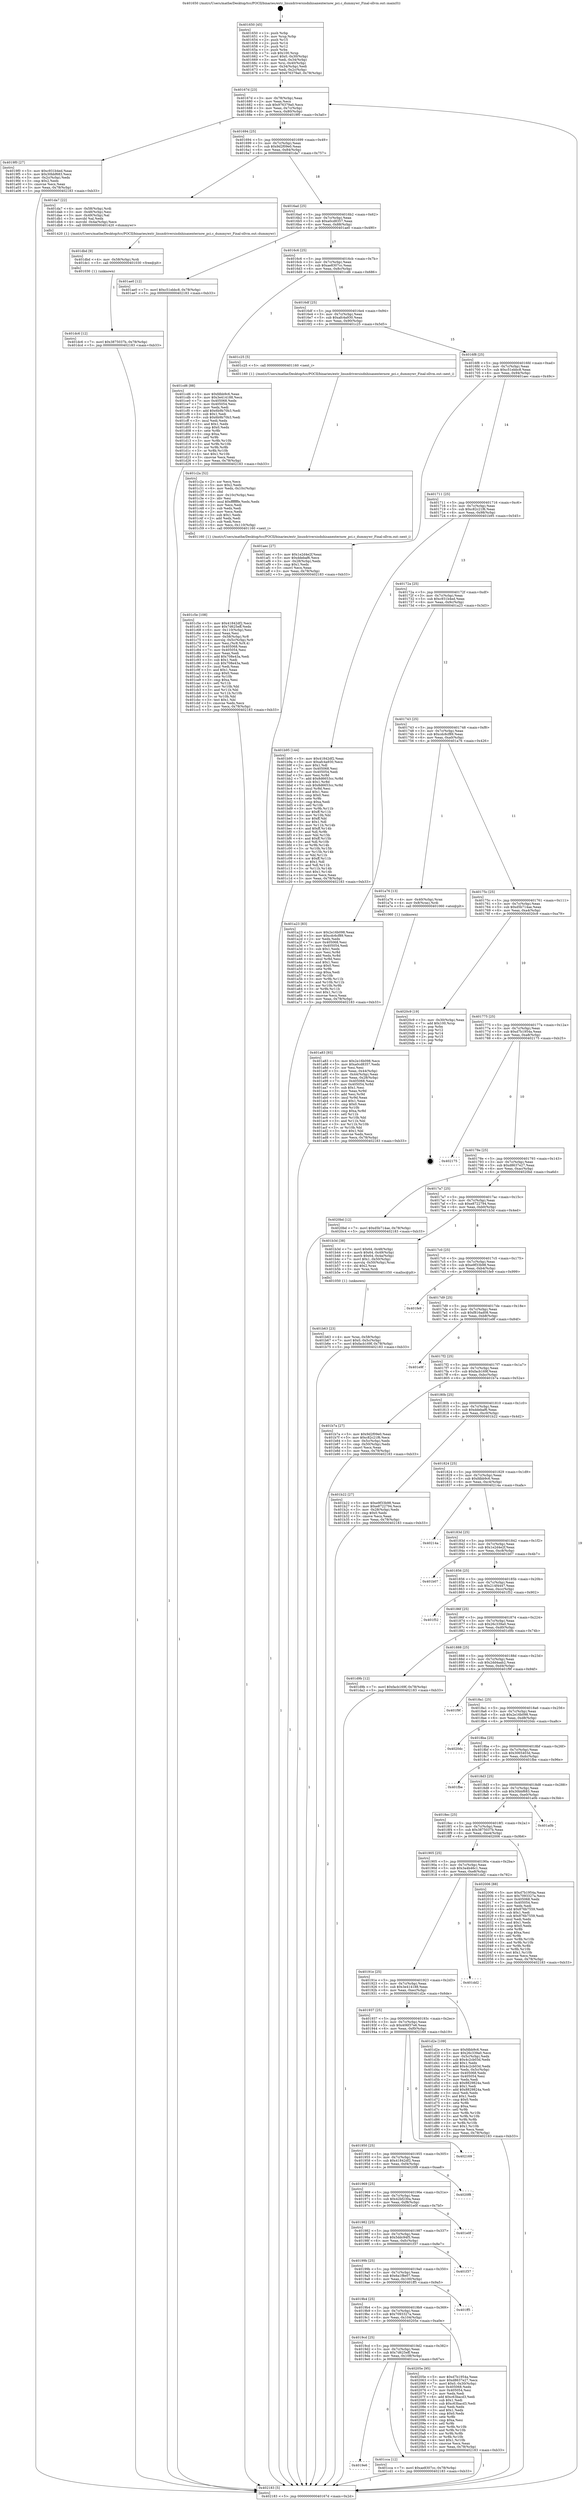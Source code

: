 digraph "0x401650" {
  label = "0x401650 (/mnt/c/Users/mathe/Desktop/tcc/POCII/binaries/extr_linuxdriversisdnhisaxenternow_pci.c_dummywr_Final-ollvm.out::main(0))"
  labelloc = "t"
  node[shape=record]

  Entry [label="",width=0.3,height=0.3,shape=circle,fillcolor=black,style=filled]
  "0x40167d" [label="{
     0x40167d [23]\l
     | [instrs]\l
     &nbsp;&nbsp;0x40167d \<+3\>: mov -0x78(%rbp),%eax\l
     &nbsp;&nbsp;0x401680 \<+2\>: mov %eax,%ecx\l
     &nbsp;&nbsp;0x401682 \<+6\>: sub $0x976379a0,%ecx\l
     &nbsp;&nbsp;0x401688 \<+3\>: mov %eax,-0x7c(%rbp)\l
     &nbsp;&nbsp;0x40168b \<+3\>: mov %ecx,-0x80(%rbp)\l
     &nbsp;&nbsp;0x40168e \<+6\>: je 00000000004019f0 \<main+0x3a0\>\l
  }"]
  "0x4019f0" [label="{
     0x4019f0 [27]\l
     | [instrs]\l
     &nbsp;&nbsp;0x4019f0 \<+5\>: mov $0xc931b4ed,%eax\l
     &nbsp;&nbsp;0x4019f5 \<+5\>: mov $0x30bbf683,%ecx\l
     &nbsp;&nbsp;0x4019fa \<+3\>: mov -0x2c(%rbp),%edx\l
     &nbsp;&nbsp;0x4019fd \<+3\>: cmp $0x2,%edx\l
     &nbsp;&nbsp;0x401a00 \<+3\>: cmovne %ecx,%eax\l
     &nbsp;&nbsp;0x401a03 \<+3\>: mov %eax,-0x78(%rbp)\l
     &nbsp;&nbsp;0x401a06 \<+5\>: jmp 0000000000402183 \<main+0xb33\>\l
  }"]
  "0x401694" [label="{
     0x401694 [25]\l
     | [instrs]\l
     &nbsp;&nbsp;0x401694 \<+5\>: jmp 0000000000401699 \<main+0x49\>\l
     &nbsp;&nbsp;0x401699 \<+3\>: mov -0x7c(%rbp),%eax\l
     &nbsp;&nbsp;0x40169c \<+5\>: sub $0x9d2f09e0,%eax\l
     &nbsp;&nbsp;0x4016a1 \<+6\>: mov %eax,-0x84(%rbp)\l
     &nbsp;&nbsp;0x4016a7 \<+6\>: je 0000000000401da7 \<main+0x757\>\l
  }"]
  "0x402183" [label="{
     0x402183 [5]\l
     | [instrs]\l
     &nbsp;&nbsp;0x402183 \<+5\>: jmp 000000000040167d \<main+0x2d\>\l
  }"]
  "0x401650" [label="{
     0x401650 [45]\l
     | [instrs]\l
     &nbsp;&nbsp;0x401650 \<+1\>: push %rbp\l
     &nbsp;&nbsp;0x401651 \<+3\>: mov %rsp,%rbp\l
     &nbsp;&nbsp;0x401654 \<+2\>: push %r15\l
     &nbsp;&nbsp;0x401656 \<+2\>: push %r14\l
     &nbsp;&nbsp;0x401658 \<+2\>: push %r12\l
     &nbsp;&nbsp;0x40165a \<+1\>: push %rbx\l
     &nbsp;&nbsp;0x40165b \<+7\>: sub $0x100,%rsp\l
     &nbsp;&nbsp;0x401662 \<+7\>: movl $0x0,-0x30(%rbp)\l
     &nbsp;&nbsp;0x401669 \<+3\>: mov %edi,-0x34(%rbp)\l
     &nbsp;&nbsp;0x40166c \<+4\>: mov %rsi,-0x40(%rbp)\l
     &nbsp;&nbsp;0x401670 \<+3\>: mov -0x34(%rbp),%edi\l
     &nbsp;&nbsp;0x401673 \<+3\>: mov %edi,-0x2c(%rbp)\l
     &nbsp;&nbsp;0x401676 \<+7\>: movl $0x976379a0,-0x78(%rbp)\l
  }"]
  Exit [label="",width=0.3,height=0.3,shape=circle,fillcolor=black,style=filled,peripheries=2]
  "0x401da7" [label="{
     0x401da7 [22]\l
     | [instrs]\l
     &nbsp;&nbsp;0x401da7 \<+4\>: mov -0x58(%rbp),%rdi\l
     &nbsp;&nbsp;0x401dab \<+3\>: mov -0x48(%rbp),%esi\l
     &nbsp;&nbsp;0x401dae \<+3\>: mov -0x49(%rbp),%al\l
     &nbsp;&nbsp;0x401db1 \<+3\>: movzbl %al,%edx\l
     &nbsp;&nbsp;0x401db4 \<+4\>: movzbl -0x4a(%rbp),%ecx\l
     &nbsp;&nbsp;0x401db8 \<+5\>: call 0000000000401420 \<dummywr\>\l
     | [calls]\l
     &nbsp;&nbsp;0x401420 \{1\} (/mnt/c/Users/mathe/Desktop/tcc/POCII/binaries/extr_linuxdriversisdnhisaxenternow_pci.c_dummywr_Final-ollvm.out::dummywr)\l
  }"]
  "0x4016ad" [label="{
     0x4016ad [25]\l
     | [instrs]\l
     &nbsp;&nbsp;0x4016ad \<+5\>: jmp 00000000004016b2 \<main+0x62\>\l
     &nbsp;&nbsp;0x4016b2 \<+3\>: mov -0x7c(%rbp),%eax\l
     &nbsp;&nbsp;0x4016b5 \<+5\>: sub $0xa0cd8357,%eax\l
     &nbsp;&nbsp;0x4016ba \<+6\>: mov %eax,-0x88(%rbp)\l
     &nbsp;&nbsp;0x4016c0 \<+6\>: je 0000000000401ae0 \<main+0x490\>\l
  }"]
  "0x401dc6" [label="{
     0x401dc6 [12]\l
     | [instrs]\l
     &nbsp;&nbsp;0x401dc6 \<+7\>: movl $0x3875037b,-0x78(%rbp)\l
     &nbsp;&nbsp;0x401dcd \<+5\>: jmp 0000000000402183 \<main+0xb33\>\l
  }"]
  "0x401ae0" [label="{
     0x401ae0 [12]\l
     | [instrs]\l
     &nbsp;&nbsp;0x401ae0 \<+7\>: movl $0xc51ebbc8,-0x78(%rbp)\l
     &nbsp;&nbsp;0x401ae7 \<+5\>: jmp 0000000000402183 \<main+0xb33\>\l
  }"]
  "0x4016c6" [label="{
     0x4016c6 [25]\l
     | [instrs]\l
     &nbsp;&nbsp;0x4016c6 \<+5\>: jmp 00000000004016cb \<main+0x7b\>\l
     &nbsp;&nbsp;0x4016cb \<+3\>: mov -0x7c(%rbp),%eax\l
     &nbsp;&nbsp;0x4016ce \<+5\>: sub $0xae8307cc,%eax\l
     &nbsp;&nbsp;0x4016d3 \<+6\>: mov %eax,-0x8c(%rbp)\l
     &nbsp;&nbsp;0x4016d9 \<+6\>: je 0000000000401cd6 \<main+0x686\>\l
  }"]
  "0x401dbd" [label="{
     0x401dbd [9]\l
     | [instrs]\l
     &nbsp;&nbsp;0x401dbd \<+4\>: mov -0x58(%rbp),%rdi\l
     &nbsp;&nbsp;0x401dc1 \<+5\>: call 0000000000401030 \<free@plt\>\l
     | [calls]\l
     &nbsp;&nbsp;0x401030 \{1\} (unknown)\l
  }"]
  "0x401cd6" [label="{
     0x401cd6 [88]\l
     | [instrs]\l
     &nbsp;&nbsp;0x401cd6 \<+5\>: mov $0xfdbb9c6,%eax\l
     &nbsp;&nbsp;0x401cdb \<+5\>: mov $0x3e414188,%ecx\l
     &nbsp;&nbsp;0x401ce0 \<+7\>: mov 0x405068,%edx\l
     &nbsp;&nbsp;0x401ce7 \<+7\>: mov 0x405054,%esi\l
     &nbsp;&nbsp;0x401cee \<+2\>: mov %edx,%edi\l
     &nbsp;&nbsp;0x401cf0 \<+6\>: add $0x6b9b70b3,%edi\l
     &nbsp;&nbsp;0x401cf6 \<+3\>: sub $0x1,%edi\l
     &nbsp;&nbsp;0x401cf9 \<+6\>: sub $0x6b9b70b3,%edi\l
     &nbsp;&nbsp;0x401cff \<+3\>: imul %edi,%edx\l
     &nbsp;&nbsp;0x401d02 \<+3\>: and $0x1,%edx\l
     &nbsp;&nbsp;0x401d05 \<+3\>: cmp $0x0,%edx\l
     &nbsp;&nbsp;0x401d08 \<+4\>: sete %r8b\l
     &nbsp;&nbsp;0x401d0c \<+3\>: cmp $0xa,%esi\l
     &nbsp;&nbsp;0x401d0f \<+4\>: setl %r9b\l
     &nbsp;&nbsp;0x401d13 \<+3\>: mov %r8b,%r10b\l
     &nbsp;&nbsp;0x401d16 \<+3\>: and %r9b,%r10b\l
     &nbsp;&nbsp;0x401d19 \<+3\>: xor %r9b,%r8b\l
     &nbsp;&nbsp;0x401d1c \<+3\>: or %r8b,%r10b\l
     &nbsp;&nbsp;0x401d1f \<+4\>: test $0x1,%r10b\l
     &nbsp;&nbsp;0x401d23 \<+3\>: cmovne %ecx,%eax\l
     &nbsp;&nbsp;0x401d26 \<+3\>: mov %eax,-0x78(%rbp)\l
     &nbsp;&nbsp;0x401d29 \<+5\>: jmp 0000000000402183 \<main+0xb33\>\l
  }"]
  "0x4016df" [label="{
     0x4016df [25]\l
     | [instrs]\l
     &nbsp;&nbsp;0x4016df \<+5\>: jmp 00000000004016e4 \<main+0x94\>\l
     &nbsp;&nbsp;0x4016e4 \<+3\>: mov -0x7c(%rbp),%eax\l
     &nbsp;&nbsp;0x4016e7 \<+5\>: sub $0xafc4a930,%eax\l
     &nbsp;&nbsp;0x4016ec \<+6\>: mov %eax,-0x90(%rbp)\l
     &nbsp;&nbsp;0x4016f2 \<+6\>: je 0000000000401c25 \<main+0x5d5\>\l
  }"]
  "0x4019e6" [label="{
     0x4019e6\l
  }", style=dashed]
  "0x401c25" [label="{
     0x401c25 [5]\l
     | [instrs]\l
     &nbsp;&nbsp;0x401c25 \<+5\>: call 0000000000401160 \<next_i\>\l
     | [calls]\l
     &nbsp;&nbsp;0x401160 \{1\} (/mnt/c/Users/mathe/Desktop/tcc/POCII/binaries/extr_linuxdriversisdnhisaxenternow_pci.c_dummywr_Final-ollvm.out::next_i)\l
  }"]
  "0x4016f8" [label="{
     0x4016f8 [25]\l
     | [instrs]\l
     &nbsp;&nbsp;0x4016f8 \<+5\>: jmp 00000000004016fd \<main+0xad\>\l
     &nbsp;&nbsp;0x4016fd \<+3\>: mov -0x7c(%rbp),%eax\l
     &nbsp;&nbsp;0x401700 \<+5\>: sub $0xc51ebbc8,%eax\l
     &nbsp;&nbsp;0x401705 \<+6\>: mov %eax,-0x94(%rbp)\l
     &nbsp;&nbsp;0x40170b \<+6\>: je 0000000000401aec \<main+0x49c\>\l
  }"]
  "0x401cca" [label="{
     0x401cca [12]\l
     | [instrs]\l
     &nbsp;&nbsp;0x401cca \<+7\>: movl $0xae8307cc,-0x78(%rbp)\l
     &nbsp;&nbsp;0x401cd1 \<+5\>: jmp 0000000000402183 \<main+0xb33\>\l
  }"]
  "0x401aec" [label="{
     0x401aec [27]\l
     | [instrs]\l
     &nbsp;&nbsp;0x401aec \<+5\>: mov $0x1e2d4e2f,%eax\l
     &nbsp;&nbsp;0x401af1 \<+5\>: mov $0xddebaf6,%ecx\l
     &nbsp;&nbsp;0x401af6 \<+3\>: mov -0x28(%rbp),%edx\l
     &nbsp;&nbsp;0x401af9 \<+3\>: cmp $0x1,%edx\l
     &nbsp;&nbsp;0x401afc \<+3\>: cmovl %ecx,%eax\l
     &nbsp;&nbsp;0x401aff \<+3\>: mov %eax,-0x78(%rbp)\l
     &nbsp;&nbsp;0x401b02 \<+5\>: jmp 0000000000402183 \<main+0xb33\>\l
  }"]
  "0x401711" [label="{
     0x401711 [25]\l
     | [instrs]\l
     &nbsp;&nbsp;0x401711 \<+5\>: jmp 0000000000401716 \<main+0xc6\>\l
     &nbsp;&nbsp;0x401716 \<+3\>: mov -0x7c(%rbp),%eax\l
     &nbsp;&nbsp;0x401719 \<+5\>: sub $0xc82c21f6,%eax\l
     &nbsp;&nbsp;0x40171e \<+6\>: mov %eax,-0x98(%rbp)\l
     &nbsp;&nbsp;0x401724 \<+6\>: je 0000000000401b95 \<main+0x545\>\l
  }"]
  "0x4019cd" [label="{
     0x4019cd [25]\l
     | [instrs]\l
     &nbsp;&nbsp;0x4019cd \<+5\>: jmp 00000000004019d2 \<main+0x382\>\l
     &nbsp;&nbsp;0x4019d2 \<+3\>: mov -0x7c(%rbp),%eax\l
     &nbsp;&nbsp;0x4019d5 \<+5\>: sub $0x7d625eff,%eax\l
     &nbsp;&nbsp;0x4019da \<+6\>: mov %eax,-0x108(%rbp)\l
     &nbsp;&nbsp;0x4019e0 \<+6\>: je 0000000000401cca \<main+0x67a\>\l
  }"]
  "0x401b95" [label="{
     0x401b95 [144]\l
     | [instrs]\l
     &nbsp;&nbsp;0x401b95 \<+5\>: mov $0x41842df2,%eax\l
     &nbsp;&nbsp;0x401b9a \<+5\>: mov $0xafc4a930,%ecx\l
     &nbsp;&nbsp;0x401b9f \<+2\>: mov $0x1,%dl\l
     &nbsp;&nbsp;0x401ba1 \<+7\>: mov 0x405068,%esi\l
     &nbsp;&nbsp;0x401ba8 \<+7\>: mov 0x405054,%edi\l
     &nbsp;&nbsp;0x401baf \<+3\>: mov %esi,%r8d\l
     &nbsp;&nbsp;0x401bb2 \<+7\>: add $0x8d6653cc,%r8d\l
     &nbsp;&nbsp;0x401bb9 \<+4\>: sub $0x1,%r8d\l
     &nbsp;&nbsp;0x401bbd \<+7\>: sub $0x8d6653cc,%r8d\l
     &nbsp;&nbsp;0x401bc4 \<+4\>: imul %r8d,%esi\l
     &nbsp;&nbsp;0x401bc8 \<+3\>: and $0x1,%esi\l
     &nbsp;&nbsp;0x401bcb \<+3\>: cmp $0x0,%esi\l
     &nbsp;&nbsp;0x401bce \<+4\>: sete %r9b\l
     &nbsp;&nbsp;0x401bd2 \<+3\>: cmp $0xa,%edi\l
     &nbsp;&nbsp;0x401bd5 \<+4\>: setl %r10b\l
     &nbsp;&nbsp;0x401bd9 \<+3\>: mov %r9b,%r11b\l
     &nbsp;&nbsp;0x401bdc \<+4\>: xor $0xff,%r11b\l
     &nbsp;&nbsp;0x401be0 \<+3\>: mov %r10b,%bl\l
     &nbsp;&nbsp;0x401be3 \<+3\>: xor $0xff,%bl\l
     &nbsp;&nbsp;0x401be6 \<+3\>: xor $0x1,%dl\l
     &nbsp;&nbsp;0x401be9 \<+3\>: mov %r11b,%r14b\l
     &nbsp;&nbsp;0x401bec \<+4\>: and $0xff,%r14b\l
     &nbsp;&nbsp;0x401bf0 \<+3\>: and %dl,%r9b\l
     &nbsp;&nbsp;0x401bf3 \<+3\>: mov %bl,%r15b\l
     &nbsp;&nbsp;0x401bf6 \<+4\>: and $0xff,%r15b\l
     &nbsp;&nbsp;0x401bfa \<+3\>: and %dl,%r10b\l
     &nbsp;&nbsp;0x401bfd \<+3\>: or %r9b,%r14b\l
     &nbsp;&nbsp;0x401c00 \<+3\>: or %r10b,%r15b\l
     &nbsp;&nbsp;0x401c03 \<+3\>: xor %r15b,%r14b\l
     &nbsp;&nbsp;0x401c06 \<+3\>: or %bl,%r11b\l
     &nbsp;&nbsp;0x401c09 \<+4\>: xor $0xff,%r11b\l
     &nbsp;&nbsp;0x401c0d \<+3\>: or $0x1,%dl\l
     &nbsp;&nbsp;0x401c10 \<+3\>: and %dl,%r11b\l
     &nbsp;&nbsp;0x401c13 \<+3\>: or %r11b,%r14b\l
     &nbsp;&nbsp;0x401c16 \<+4\>: test $0x1,%r14b\l
     &nbsp;&nbsp;0x401c1a \<+3\>: cmovne %ecx,%eax\l
     &nbsp;&nbsp;0x401c1d \<+3\>: mov %eax,-0x78(%rbp)\l
     &nbsp;&nbsp;0x401c20 \<+5\>: jmp 0000000000402183 \<main+0xb33\>\l
  }"]
  "0x40172a" [label="{
     0x40172a [25]\l
     | [instrs]\l
     &nbsp;&nbsp;0x40172a \<+5\>: jmp 000000000040172f \<main+0xdf\>\l
     &nbsp;&nbsp;0x40172f \<+3\>: mov -0x7c(%rbp),%eax\l
     &nbsp;&nbsp;0x401732 \<+5\>: sub $0xc931b4ed,%eax\l
     &nbsp;&nbsp;0x401737 \<+6\>: mov %eax,-0x9c(%rbp)\l
     &nbsp;&nbsp;0x40173d \<+6\>: je 0000000000401a23 \<main+0x3d3\>\l
  }"]
  "0x40205e" [label="{
     0x40205e [95]\l
     | [instrs]\l
     &nbsp;&nbsp;0x40205e \<+5\>: mov $0xd7b1954a,%eax\l
     &nbsp;&nbsp;0x402063 \<+5\>: mov $0xd8637e27,%ecx\l
     &nbsp;&nbsp;0x402068 \<+7\>: movl $0x0,-0x30(%rbp)\l
     &nbsp;&nbsp;0x40206f \<+7\>: mov 0x405068,%edx\l
     &nbsp;&nbsp;0x402076 \<+7\>: mov 0x405054,%esi\l
     &nbsp;&nbsp;0x40207d \<+2\>: mov %edx,%edi\l
     &nbsp;&nbsp;0x40207f \<+6\>: add $0xc63bacd3,%edi\l
     &nbsp;&nbsp;0x402085 \<+3\>: sub $0x1,%edi\l
     &nbsp;&nbsp;0x402088 \<+6\>: sub $0xc63bacd3,%edi\l
     &nbsp;&nbsp;0x40208e \<+3\>: imul %edi,%edx\l
     &nbsp;&nbsp;0x402091 \<+3\>: and $0x1,%edx\l
     &nbsp;&nbsp;0x402094 \<+3\>: cmp $0x0,%edx\l
     &nbsp;&nbsp;0x402097 \<+4\>: sete %r8b\l
     &nbsp;&nbsp;0x40209b \<+3\>: cmp $0xa,%esi\l
     &nbsp;&nbsp;0x40209e \<+4\>: setl %r9b\l
     &nbsp;&nbsp;0x4020a2 \<+3\>: mov %r8b,%r10b\l
     &nbsp;&nbsp;0x4020a5 \<+3\>: and %r9b,%r10b\l
     &nbsp;&nbsp;0x4020a8 \<+3\>: xor %r9b,%r8b\l
     &nbsp;&nbsp;0x4020ab \<+3\>: or %r8b,%r10b\l
     &nbsp;&nbsp;0x4020ae \<+4\>: test $0x1,%r10b\l
     &nbsp;&nbsp;0x4020b2 \<+3\>: cmovne %ecx,%eax\l
     &nbsp;&nbsp;0x4020b5 \<+3\>: mov %eax,-0x78(%rbp)\l
     &nbsp;&nbsp;0x4020b8 \<+5\>: jmp 0000000000402183 \<main+0xb33\>\l
  }"]
  "0x401a23" [label="{
     0x401a23 [83]\l
     | [instrs]\l
     &nbsp;&nbsp;0x401a23 \<+5\>: mov $0x2e16b098,%eax\l
     &nbsp;&nbsp;0x401a28 \<+5\>: mov $0xcdc6cf89,%ecx\l
     &nbsp;&nbsp;0x401a2d \<+2\>: xor %edx,%edx\l
     &nbsp;&nbsp;0x401a2f \<+7\>: mov 0x405068,%esi\l
     &nbsp;&nbsp;0x401a36 \<+7\>: mov 0x405054,%edi\l
     &nbsp;&nbsp;0x401a3d \<+3\>: sub $0x1,%edx\l
     &nbsp;&nbsp;0x401a40 \<+3\>: mov %esi,%r8d\l
     &nbsp;&nbsp;0x401a43 \<+3\>: add %edx,%r8d\l
     &nbsp;&nbsp;0x401a46 \<+4\>: imul %r8d,%esi\l
     &nbsp;&nbsp;0x401a4a \<+3\>: and $0x1,%esi\l
     &nbsp;&nbsp;0x401a4d \<+3\>: cmp $0x0,%esi\l
     &nbsp;&nbsp;0x401a50 \<+4\>: sete %r9b\l
     &nbsp;&nbsp;0x401a54 \<+3\>: cmp $0xa,%edi\l
     &nbsp;&nbsp;0x401a57 \<+4\>: setl %r10b\l
     &nbsp;&nbsp;0x401a5b \<+3\>: mov %r9b,%r11b\l
     &nbsp;&nbsp;0x401a5e \<+3\>: and %r10b,%r11b\l
     &nbsp;&nbsp;0x401a61 \<+3\>: xor %r10b,%r9b\l
     &nbsp;&nbsp;0x401a64 \<+3\>: or %r9b,%r11b\l
     &nbsp;&nbsp;0x401a67 \<+4\>: test $0x1,%r11b\l
     &nbsp;&nbsp;0x401a6b \<+3\>: cmovne %ecx,%eax\l
     &nbsp;&nbsp;0x401a6e \<+3\>: mov %eax,-0x78(%rbp)\l
     &nbsp;&nbsp;0x401a71 \<+5\>: jmp 0000000000402183 \<main+0xb33\>\l
  }"]
  "0x401743" [label="{
     0x401743 [25]\l
     | [instrs]\l
     &nbsp;&nbsp;0x401743 \<+5\>: jmp 0000000000401748 \<main+0xf8\>\l
     &nbsp;&nbsp;0x401748 \<+3\>: mov -0x7c(%rbp),%eax\l
     &nbsp;&nbsp;0x40174b \<+5\>: sub $0xcdc6cf89,%eax\l
     &nbsp;&nbsp;0x401750 \<+6\>: mov %eax,-0xa0(%rbp)\l
     &nbsp;&nbsp;0x401756 \<+6\>: je 0000000000401a76 \<main+0x426\>\l
  }"]
  "0x4019b4" [label="{
     0x4019b4 [25]\l
     | [instrs]\l
     &nbsp;&nbsp;0x4019b4 \<+5\>: jmp 00000000004019b9 \<main+0x369\>\l
     &nbsp;&nbsp;0x4019b9 \<+3\>: mov -0x7c(%rbp),%eax\l
     &nbsp;&nbsp;0x4019bc \<+5\>: sub $0x7093327a,%eax\l
     &nbsp;&nbsp;0x4019c1 \<+6\>: mov %eax,-0x104(%rbp)\l
     &nbsp;&nbsp;0x4019c7 \<+6\>: je 000000000040205e \<main+0xa0e\>\l
  }"]
  "0x401a76" [label="{
     0x401a76 [13]\l
     | [instrs]\l
     &nbsp;&nbsp;0x401a76 \<+4\>: mov -0x40(%rbp),%rax\l
     &nbsp;&nbsp;0x401a7a \<+4\>: mov 0x8(%rax),%rdi\l
     &nbsp;&nbsp;0x401a7e \<+5\>: call 0000000000401060 \<atoi@plt\>\l
     | [calls]\l
     &nbsp;&nbsp;0x401060 \{1\} (unknown)\l
  }"]
  "0x40175c" [label="{
     0x40175c [25]\l
     | [instrs]\l
     &nbsp;&nbsp;0x40175c \<+5\>: jmp 0000000000401761 \<main+0x111\>\l
     &nbsp;&nbsp;0x401761 \<+3\>: mov -0x7c(%rbp),%eax\l
     &nbsp;&nbsp;0x401764 \<+5\>: sub $0xd5b714ae,%eax\l
     &nbsp;&nbsp;0x401769 \<+6\>: mov %eax,-0xa4(%rbp)\l
     &nbsp;&nbsp;0x40176f \<+6\>: je 00000000004020c9 \<main+0xa79\>\l
  }"]
  "0x401a83" [label="{
     0x401a83 [93]\l
     | [instrs]\l
     &nbsp;&nbsp;0x401a83 \<+5\>: mov $0x2e16b098,%ecx\l
     &nbsp;&nbsp;0x401a88 \<+5\>: mov $0xa0cd8357,%edx\l
     &nbsp;&nbsp;0x401a8d \<+2\>: xor %esi,%esi\l
     &nbsp;&nbsp;0x401a8f \<+3\>: mov %eax,-0x44(%rbp)\l
     &nbsp;&nbsp;0x401a92 \<+3\>: mov -0x44(%rbp),%eax\l
     &nbsp;&nbsp;0x401a95 \<+3\>: mov %eax,-0x28(%rbp)\l
     &nbsp;&nbsp;0x401a98 \<+7\>: mov 0x405068,%eax\l
     &nbsp;&nbsp;0x401a9f \<+8\>: mov 0x405054,%r8d\l
     &nbsp;&nbsp;0x401aa7 \<+3\>: sub $0x1,%esi\l
     &nbsp;&nbsp;0x401aaa \<+3\>: mov %eax,%r9d\l
     &nbsp;&nbsp;0x401aad \<+3\>: add %esi,%r9d\l
     &nbsp;&nbsp;0x401ab0 \<+4\>: imul %r9d,%eax\l
     &nbsp;&nbsp;0x401ab4 \<+3\>: and $0x1,%eax\l
     &nbsp;&nbsp;0x401ab7 \<+3\>: cmp $0x0,%eax\l
     &nbsp;&nbsp;0x401aba \<+4\>: sete %r10b\l
     &nbsp;&nbsp;0x401abe \<+4\>: cmp $0xa,%r8d\l
     &nbsp;&nbsp;0x401ac2 \<+4\>: setl %r11b\l
     &nbsp;&nbsp;0x401ac6 \<+3\>: mov %r10b,%bl\l
     &nbsp;&nbsp;0x401ac9 \<+3\>: and %r11b,%bl\l
     &nbsp;&nbsp;0x401acc \<+3\>: xor %r11b,%r10b\l
     &nbsp;&nbsp;0x401acf \<+3\>: or %r10b,%bl\l
     &nbsp;&nbsp;0x401ad2 \<+3\>: test $0x1,%bl\l
     &nbsp;&nbsp;0x401ad5 \<+3\>: cmovne %edx,%ecx\l
     &nbsp;&nbsp;0x401ad8 \<+3\>: mov %ecx,-0x78(%rbp)\l
     &nbsp;&nbsp;0x401adb \<+5\>: jmp 0000000000402183 \<main+0xb33\>\l
  }"]
  "0x401ff5" [label="{
     0x401ff5\l
  }", style=dashed]
  "0x4020c9" [label="{
     0x4020c9 [19]\l
     | [instrs]\l
     &nbsp;&nbsp;0x4020c9 \<+3\>: mov -0x30(%rbp),%eax\l
     &nbsp;&nbsp;0x4020cc \<+7\>: add $0x100,%rsp\l
     &nbsp;&nbsp;0x4020d3 \<+1\>: pop %rbx\l
     &nbsp;&nbsp;0x4020d4 \<+2\>: pop %r12\l
     &nbsp;&nbsp;0x4020d6 \<+2\>: pop %r14\l
     &nbsp;&nbsp;0x4020d8 \<+2\>: pop %r15\l
     &nbsp;&nbsp;0x4020da \<+1\>: pop %rbp\l
     &nbsp;&nbsp;0x4020db \<+1\>: ret\l
  }"]
  "0x401775" [label="{
     0x401775 [25]\l
     | [instrs]\l
     &nbsp;&nbsp;0x401775 \<+5\>: jmp 000000000040177a \<main+0x12a\>\l
     &nbsp;&nbsp;0x40177a \<+3\>: mov -0x7c(%rbp),%eax\l
     &nbsp;&nbsp;0x40177d \<+5\>: sub $0xd7b1954a,%eax\l
     &nbsp;&nbsp;0x401782 \<+6\>: mov %eax,-0xa8(%rbp)\l
     &nbsp;&nbsp;0x401788 \<+6\>: je 0000000000402175 \<main+0xb25\>\l
  }"]
  "0x40199b" [label="{
     0x40199b [25]\l
     | [instrs]\l
     &nbsp;&nbsp;0x40199b \<+5\>: jmp 00000000004019a0 \<main+0x350\>\l
     &nbsp;&nbsp;0x4019a0 \<+3\>: mov -0x7c(%rbp),%eax\l
     &nbsp;&nbsp;0x4019a3 \<+5\>: sub $0x6a1f8e07,%eax\l
     &nbsp;&nbsp;0x4019a8 \<+6\>: mov %eax,-0x100(%rbp)\l
     &nbsp;&nbsp;0x4019ae \<+6\>: je 0000000000401ff5 \<main+0x9a5\>\l
  }"]
  "0x402175" [label="{
     0x402175\l
  }", style=dashed]
  "0x40178e" [label="{
     0x40178e [25]\l
     | [instrs]\l
     &nbsp;&nbsp;0x40178e \<+5\>: jmp 0000000000401793 \<main+0x143\>\l
     &nbsp;&nbsp;0x401793 \<+3\>: mov -0x7c(%rbp),%eax\l
     &nbsp;&nbsp;0x401796 \<+5\>: sub $0xd8637e27,%eax\l
     &nbsp;&nbsp;0x40179b \<+6\>: mov %eax,-0xac(%rbp)\l
     &nbsp;&nbsp;0x4017a1 \<+6\>: je 00000000004020bd \<main+0xa6d\>\l
  }"]
  "0x401f37" [label="{
     0x401f37\l
  }", style=dashed]
  "0x4020bd" [label="{
     0x4020bd [12]\l
     | [instrs]\l
     &nbsp;&nbsp;0x4020bd \<+7\>: movl $0xd5b714ae,-0x78(%rbp)\l
     &nbsp;&nbsp;0x4020c4 \<+5\>: jmp 0000000000402183 \<main+0xb33\>\l
  }"]
  "0x4017a7" [label="{
     0x4017a7 [25]\l
     | [instrs]\l
     &nbsp;&nbsp;0x4017a7 \<+5\>: jmp 00000000004017ac \<main+0x15c\>\l
     &nbsp;&nbsp;0x4017ac \<+3\>: mov -0x7c(%rbp),%eax\l
     &nbsp;&nbsp;0x4017af \<+5\>: sub $0xe8722794,%eax\l
     &nbsp;&nbsp;0x4017b4 \<+6\>: mov %eax,-0xb0(%rbp)\l
     &nbsp;&nbsp;0x4017ba \<+6\>: je 0000000000401b3d \<main+0x4ed\>\l
  }"]
  "0x401982" [label="{
     0x401982 [25]\l
     | [instrs]\l
     &nbsp;&nbsp;0x401982 \<+5\>: jmp 0000000000401987 \<main+0x337\>\l
     &nbsp;&nbsp;0x401987 \<+3\>: mov -0x7c(%rbp),%eax\l
     &nbsp;&nbsp;0x40198a \<+5\>: sub $0x5ddc94f5,%eax\l
     &nbsp;&nbsp;0x40198f \<+6\>: mov %eax,-0xfc(%rbp)\l
     &nbsp;&nbsp;0x401995 \<+6\>: je 0000000000401f37 \<main+0x8e7\>\l
  }"]
  "0x401b3d" [label="{
     0x401b3d [38]\l
     | [instrs]\l
     &nbsp;&nbsp;0x401b3d \<+7\>: movl $0x64,-0x48(%rbp)\l
     &nbsp;&nbsp;0x401b44 \<+4\>: movb $0x64,-0x49(%rbp)\l
     &nbsp;&nbsp;0x401b48 \<+4\>: movb $0x64,-0x4a(%rbp)\l
     &nbsp;&nbsp;0x401b4c \<+7\>: movl $0x1,-0x50(%rbp)\l
     &nbsp;&nbsp;0x401b53 \<+4\>: movslq -0x50(%rbp),%rax\l
     &nbsp;&nbsp;0x401b57 \<+4\>: shl $0x2,%rax\l
     &nbsp;&nbsp;0x401b5b \<+3\>: mov %rax,%rdi\l
     &nbsp;&nbsp;0x401b5e \<+5\>: call 0000000000401050 \<malloc@plt\>\l
     | [calls]\l
     &nbsp;&nbsp;0x401050 \{1\} (unknown)\l
  }"]
  "0x4017c0" [label="{
     0x4017c0 [25]\l
     | [instrs]\l
     &nbsp;&nbsp;0x4017c0 \<+5\>: jmp 00000000004017c5 \<main+0x175\>\l
     &nbsp;&nbsp;0x4017c5 \<+3\>: mov -0x7c(%rbp),%eax\l
     &nbsp;&nbsp;0x4017c8 \<+5\>: sub $0xe9f33b98,%eax\l
     &nbsp;&nbsp;0x4017cd \<+6\>: mov %eax,-0xb4(%rbp)\l
     &nbsp;&nbsp;0x4017d3 \<+6\>: je 0000000000401fe9 \<main+0x999\>\l
  }"]
  "0x401e0f" [label="{
     0x401e0f\l
  }", style=dashed]
  "0x401fe9" [label="{
     0x401fe9\l
  }", style=dashed]
  "0x4017d9" [label="{
     0x4017d9 [25]\l
     | [instrs]\l
     &nbsp;&nbsp;0x4017d9 \<+5\>: jmp 00000000004017de \<main+0x18e\>\l
     &nbsp;&nbsp;0x4017de \<+3\>: mov -0x7c(%rbp),%eax\l
     &nbsp;&nbsp;0x4017e1 \<+5\>: sub $0xf816ad08,%eax\l
     &nbsp;&nbsp;0x4017e6 \<+6\>: mov %eax,-0xb8(%rbp)\l
     &nbsp;&nbsp;0x4017ec \<+6\>: je 0000000000401e9f \<main+0x84f\>\l
  }"]
  "0x401969" [label="{
     0x401969 [25]\l
     | [instrs]\l
     &nbsp;&nbsp;0x401969 \<+5\>: jmp 000000000040196e \<main+0x31e\>\l
     &nbsp;&nbsp;0x40196e \<+3\>: mov -0x7c(%rbp),%eax\l
     &nbsp;&nbsp;0x401971 \<+5\>: sub $0x42bf230a,%eax\l
     &nbsp;&nbsp;0x401976 \<+6\>: mov %eax,-0xf8(%rbp)\l
     &nbsp;&nbsp;0x40197c \<+6\>: je 0000000000401e0f \<main+0x7bf\>\l
  }"]
  "0x401e9f" [label="{
     0x401e9f\l
  }", style=dashed]
  "0x4017f2" [label="{
     0x4017f2 [25]\l
     | [instrs]\l
     &nbsp;&nbsp;0x4017f2 \<+5\>: jmp 00000000004017f7 \<main+0x1a7\>\l
     &nbsp;&nbsp;0x4017f7 \<+3\>: mov -0x7c(%rbp),%eax\l
     &nbsp;&nbsp;0x4017fa \<+5\>: sub $0xfacb169f,%eax\l
     &nbsp;&nbsp;0x4017ff \<+6\>: mov %eax,-0xbc(%rbp)\l
     &nbsp;&nbsp;0x401805 \<+6\>: je 0000000000401b7a \<main+0x52a\>\l
  }"]
  "0x4020f8" [label="{
     0x4020f8\l
  }", style=dashed]
  "0x401b7a" [label="{
     0x401b7a [27]\l
     | [instrs]\l
     &nbsp;&nbsp;0x401b7a \<+5\>: mov $0x9d2f09e0,%eax\l
     &nbsp;&nbsp;0x401b7f \<+5\>: mov $0xc82c21f6,%ecx\l
     &nbsp;&nbsp;0x401b84 \<+3\>: mov -0x5c(%rbp),%edx\l
     &nbsp;&nbsp;0x401b87 \<+3\>: cmp -0x50(%rbp),%edx\l
     &nbsp;&nbsp;0x401b8a \<+3\>: cmovl %ecx,%eax\l
     &nbsp;&nbsp;0x401b8d \<+3\>: mov %eax,-0x78(%rbp)\l
     &nbsp;&nbsp;0x401b90 \<+5\>: jmp 0000000000402183 \<main+0xb33\>\l
  }"]
  "0x40180b" [label="{
     0x40180b [25]\l
     | [instrs]\l
     &nbsp;&nbsp;0x40180b \<+5\>: jmp 0000000000401810 \<main+0x1c0\>\l
     &nbsp;&nbsp;0x401810 \<+3\>: mov -0x7c(%rbp),%eax\l
     &nbsp;&nbsp;0x401813 \<+5\>: sub $0xddebaf6,%eax\l
     &nbsp;&nbsp;0x401818 \<+6\>: mov %eax,-0xc0(%rbp)\l
     &nbsp;&nbsp;0x40181e \<+6\>: je 0000000000401b22 \<main+0x4d2\>\l
  }"]
  "0x401950" [label="{
     0x401950 [25]\l
     | [instrs]\l
     &nbsp;&nbsp;0x401950 \<+5\>: jmp 0000000000401955 \<main+0x305\>\l
     &nbsp;&nbsp;0x401955 \<+3\>: mov -0x7c(%rbp),%eax\l
     &nbsp;&nbsp;0x401958 \<+5\>: sub $0x41842df2,%eax\l
     &nbsp;&nbsp;0x40195d \<+6\>: mov %eax,-0xf4(%rbp)\l
     &nbsp;&nbsp;0x401963 \<+6\>: je 00000000004020f8 \<main+0xaa8\>\l
  }"]
  "0x401b22" [label="{
     0x401b22 [27]\l
     | [instrs]\l
     &nbsp;&nbsp;0x401b22 \<+5\>: mov $0xe9f33b98,%eax\l
     &nbsp;&nbsp;0x401b27 \<+5\>: mov $0xe8722794,%ecx\l
     &nbsp;&nbsp;0x401b2c \<+3\>: mov -0x28(%rbp),%edx\l
     &nbsp;&nbsp;0x401b2f \<+3\>: cmp $0x0,%edx\l
     &nbsp;&nbsp;0x401b32 \<+3\>: cmove %ecx,%eax\l
     &nbsp;&nbsp;0x401b35 \<+3\>: mov %eax,-0x78(%rbp)\l
     &nbsp;&nbsp;0x401b38 \<+5\>: jmp 0000000000402183 \<main+0xb33\>\l
  }"]
  "0x401824" [label="{
     0x401824 [25]\l
     | [instrs]\l
     &nbsp;&nbsp;0x401824 \<+5\>: jmp 0000000000401829 \<main+0x1d9\>\l
     &nbsp;&nbsp;0x401829 \<+3\>: mov -0x7c(%rbp),%eax\l
     &nbsp;&nbsp;0x40182c \<+5\>: sub $0xfdbb9c6,%eax\l
     &nbsp;&nbsp;0x401831 \<+6\>: mov %eax,-0xc4(%rbp)\l
     &nbsp;&nbsp;0x401837 \<+6\>: je 000000000040214a \<main+0xafa\>\l
  }"]
  "0x401b63" [label="{
     0x401b63 [23]\l
     | [instrs]\l
     &nbsp;&nbsp;0x401b63 \<+4\>: mov %rax,-0x58(%rbp)\l
     &nbsp;&nbsp;0x401b67 \<+7\>: movl $0x0,-0x5c(%rbp)\l
     &nbsp;&nbsp;0x401b6e \<+7\>: movl $0xfacb169f,-0x78(%rbp)\l
     &nbsp;&nbsp;0x401b75 \<+5\>: jmp 0000000000402183 \<main+0xb33\>\l
  }"]
  "0x401c2a" [label="{
     0x401c2a [52]\l
     | [instrs]\l
     &nbsp;&nbsp;0x401c2a \<+2\>: xor %ecx,%ecx\l
     &nbsp;&nbsp;0x401c2c \<+5\>: mov $0x2,%edx\l
     &nbsp;&nbsp;0x401c31 \<+6\>: mov %edx,-0x10c(%rbp)\l
     &nbsp;&nbsp;0x401c37 \<+1\>: cltd\l
     &nbsp;&nbsp;0x401c38 \<+6\>: mov -0x10c(%rbp),%esi\l
     &nbsp;&nbsp;0x401c3e \<+2\>: idiv %esi\l
     &nbsp;&nbsp;0x401c40 \<+6\>: imul $0xfffffffe,%edx,%edx\l
     &nbsp;&nbsp;0x401c46 \<+2\>: mov %ecx,%edi\l
     &nbsp;&nbsp;0x401c48 \<+2\>: sub %edx,%edi\l
     &nbsp;&nbsp;0x401c4a \<+2\>: mov %ecx,%edx\l
     &nbsp;&nbsp;0x401c4c \<+3\>: sub $0x1,%edx\l
     &nbsp;&nbsp;0x401c4f \<+2\>: add %edx,%edi\l
     &nbsp;&nbsp;0x401c51 \<+2\>: sub %edi,%ecx\l
     &nbsp;&nbsp;0x401c53 \<+6\>: mov %ecx,-0x110(%rbp)\l
     &nbsp;&nbsp;0x401c59 \<+5\>: call 0000000000401160 \<next_i\>\l
     | [calls]\l
     &nbsp;&nbsp;0x401160 \{1\} (/mnt/c/Users/mathe/Desktop/tcc/POCII/binaries/extr_linuxdriversisdnhisaxenternow_pci.c_dummywr_Final-ollvm.out::next_i)\l
  }"]
  "0x401c5e" [label="{
     0x401c5e [108]\l
     | [instrs]\l
     &nbsp;&nbsp;0x401c5e \<+5\>: mov $0x41842df2,%ecx\l
     &nbsp;&nbsp;0x401c63 \<+5\>: mov $0x7d625eff,%edx\l
     &nbsp;&nbsp;0x401c68 \<+6\>: mov -0x110(%rbp),%esi\l
     &nbsp;&nbsp;0x401c6e \<+3\>: imul %eax,%esi\l
     &nbsp;&nbsp;0x401c71 \<+4\>: mov -0x58(%rbp),%r8\l
     &nbsp;&nbsp;0x401c75 \<+4\>: movslq -0x5c(%rbp),%r9\l
     &nbsp;&nbsp;0x401c79 \<+4\>: mov %esi,(%r8,%r9,4)\l
     &nbsp;&nbsp;0x401c7d \<+7\>: mov 0x405068,%eax\l
     &nbsp;&nbsp;0x401c84 \<+7\>: mov 0x405054,%esi\l
     &nbsp;&nbsp;0x401c8b \<+2\>: mov %eax,%edi\l
     &nbsp;&nbsp;0x401c8d \<+6\>: add $0x708e43a,%edi\l
     &nbsp;&nbsp;0x401c93 \<+3\>: sub $0x1,%edi\l
     &nbsp;&nbsp;0x401c96 \<+6\>: sub $0x708e43a,%edi\l
     &nbsp;&nbsp;0x401c9c \<+3\>: imul %edi,%eax\l
     &nbsp;&nbsp;0x401c9f \<+3\>: and $0x1,%eax\l
     &nbsp;&nbsp;0x401ca2 \<+3\>: cmp $0x0,%eax\l
     &nbsp;&nbsp;0x401ca5 \<+4\>: sete %r10b\l
     &nbsp;&nbsp;0x401ca9 \<+3\>: cmp $0xa,%esi\l
     &nbsp;&nbsp;0x401cac \<+4\>: setl %r11b\l
     &nbsp;&nbsp;0x401cb0 \<+3\>: mov %r10b,%bl\l
     &nbsp;&nbsp;0x401cb3 \<+3\>: and %r11b,%bl\l
     &nbsp;&nbsp;0x401cb6 \<+3\>: xor %r11b,%r10b\l
     &nbsp;&nbsp;0x401cb9 \<+3\>: or %r10b,%bl\l
     &nbsp;&nbsp;0x401cbc \<+3\>: test $0x1,%bl\l
     &nbsp;&nbsp;0x401cbf \<+3\>: cmovne %edx,%ecx\l
     &nbsp;&nbsp;0x401cc2 \<+3\>: mov %ecx,-0x78(%rbp)\l
     &nbsp;&nbsp;0x401cc5 \<+5\>: jmp 0000000000402183 \<main+0xb33\>\l
  }"]
  "0x402169" [label="{
     0x402169\l
  }", style=dashed]
  "0x40214a" [label="{
     0x40214a\l
  }", style=dashed]
  "0x40183d" [label="{
     0x40183d [25]\l
     | [instrs]\l
     &nbsp;&nbsp;0x40183d \<+5\>: jmp 0000000000401842 \<main+0x1f2\>\l
     &nbsp;&nbsp;0x401842 \<+3\>: mov -0x7c(%rbp),%eax\l
     &nbsp;&nbsp;0x401845 \<+5\>: sub $0x1e2d4e2f,%eax\l
     &nbsp;&nbsp;0x40184a \<+6\>: mov %eax,-0xc8(%rbp)\l
     &nbsp;&nbsp;0x401850 \<+6\>: je 0000000000401b07 \<main+0x4b7\>\l
  }"]
  "0x401937" [label="{
     0x401937 [25]\l
     | [instrs]\l
     &nbsp;&nbsp;0x401937 \<+5\>: jmp 000000000040193c \<main+0x2ec\>\l
     &nbsp;&nbsp;0x40193c \<+3\>: mov -0x7c(%rbp),%eax\l
     &nbsp;&nbsp;0x40193f \<+5\>: sub $0x406f37e6,%eax\l
     &nbsp;&nbsp;0x401944 \<+6\>: mov %eax,-0xf0(%rbp)\l
     &nbsp;&nbsp;0x40194a \<+6\>: je 0000000000402169 \<main+0xb19\>\l
  }"]
  "0x401b07" [label="{
     0x401b07\l
  }", style=dashed]
  "0x401856" [label="{
     0x401856 [25]\l
     | [instrs]\l
     &nbsp;&nbsp;0x401856 \<+5\>: jmp 000000000040185b \<main+0x20b\>\l
     &nbsp;&nbsp;0x40185b \<+3\>: mov -0x7c(%rbp),%eax\l
     &nbsp;&nbsp;0x40185e \<+5\>: sub $0x214f4447,%eax\l
     &nbsp;&nbsp;0x401863 \<+6\>: mov %eax,-0xcc(%rbp)\l
     &nbsp;&nbsp;0x401869 \<+6\>: je 0000000000401f52 \<main+0x902\>\l
  }"]
  "0x401d2e" [label="{
     0x401d2e [109]\l
     | [instrs]\l
     &nbsp;&nbsp;0x401d2e \<+5\>: mov $0xfdbb9c6,%eax\l
     &nbsp;&nbsp;0x401d33 \<+5\>: mov $0x26c339a0,%ecx\l
     &nbsp;&nbsp;0x401d38 \<+3\>: mov -0x5c(%rbp),%edx\l
     &nbsp;&nbsp;0x401d3b \<+6\>: sub $0x4c2cb03d,%edx\l
     &nbsp;&nbsp;0x401d41 \<+3\>: add $0x1,%edx\l
     &nbsp;&nbsp;0x401d44 \<+6\>: add $0x4c2cb03d,%edx\l
     &nbsp;&nbsp;0x401d4a \<+3\>: mov %edx,-0x5c(%rbp)\l
     &nbsp;&nbsp;0x401d4d \<+7\>: mov 0x405068,%edx\l
     &nbsp;&nbsp;0x401d54 \<+7\>: mov 0x405054,%esi\l
     &nbsp;&nbsp;0x401d5b \<+2\>: mov %edx,%edi\l
     &nbsp;&nbsp;0x401d5d \<+6\>: sub $0x8829824a,%edi\l
     &nbsp;&nbsp;0x401d63 \<+3\>: sub $0x1,%edi\l
     &nbsp;&nbsp;0x401d66 \<+6\>: add $0x8829824a,%edi\l
     &nbsp;&nbsp;0x401d6c \<+3\>: imul %edi,%edx\l
     &nbsp;&nbsp;0x401d6f \<+3\>: and $0x1,%edx\l
     &nbsp;&nbsp;0x401d72 \<+3\>: cmp $0x0,%edx\l
     &nbsp;&nbsp;0x401d75 \<+4\>: sete %r8b\l
     &nbsp;&nbsp;0x401d79 \<+3\>: cmp $0xa,%esi\l
     &nbsp;&nbsp;0x401d7c \<+4\>: setl %r9b\l
     &nbsp;&nbsp;0x401d80 \<+3\>: mov %r8b,%r10b\l
     &nbsp;&nbsp;0x401d83 \<+3\>: and %r9b,%r10b\l
     &nbsp;&nbsp;0x401d86 \<+3\>: xor %r9b,%r8b\l
     &nbsp;&nbsp;0x401d89 \<+3\>: or %r8b,%r10b\l
     &nbsp;&nbsp;0x401d8c \<+4\>: test $0x1,%r10b\l
     &nbsp;&nbsp;0x401d90 \<+3\>: cmovne %ecx,%eax\l
     &nbsp;&nbsp;0x401d93 \<+3\>: mov %eax,-0x78(%rbp)\l
     &nbsp;&nbsp;0x401d96 \<+5\>: jmp 0000000000402183 \<main+0xb33\>\l
  }"]
  "0x401f52" [label="{
     0x401f52\l
  }", style=dashed]
  "0x40186f" [label="{
     0x40186f [25]\l
     | [instrs]\l
     &nbsp;&nbsp;0x40186f \<+5\>: jmp 0000000000401874 \<main+0x224\>\l
     &nbsp;&nbsp;0x401874 \<+3\>: mov -0x7c(%rbp),%eax\l
     &nbsp;&nbsp;0x401877 \<+5\>: sub $0x26c339a0,%eax\l
     &nbsp;&nbsp;0x40187c \<+6\>: mov %eax,-0xd0(%rbp)\l
     &nbsp;&nbsp;0x401882 \<+6\>: je 0000000000401d9b \<main+0x74b\>\l
  }"]
  "0x40191e" [label="{
     0x40191e [25]\l
     | [instrs]\l
     &nbsp;&nbsp;0x40191e \<+5\>: jmp 0000000000401923 \<main+0x2d3\>\l
     &nbsp;&nbsp;0x401923 \<+3\>: mov -0x7c(%rbp),%eax\l
     &nbsp;&nbsp;0x401926 \<+5\>: sub $0x3e414188,%eax\l
     &nbsp;&nbsp;0x40192b \<+6\>: mov %eax,-0xec(%rbp)\l
     &nbsp;&nbsp;0x401931 \<+6\>: je 0000000000401d2e \<main+0x6de\>\l
  }"]
  "0x401d9b" [label="{
     0x401d9b [12]\l
     | [instrs]\l
     &nbsp;&nbsp;0x401d9b \<+7\>: movl $0xfacb169f,-0x78(%rbp)\l
     &nbsp;&nbsp;0x401da2 \<+5\>: jmp 0000000000402183 \<main+0xb33\>\l
  }"]
  "0x401888" [label="{
     0x401888 [25]\l
     | [instrs]\l
     &nbsp;&nbsp;0x401888 \<+5\>: jmp 000000000040188d \<main+0x23d\>\l
     &nbsp;&nbsp;0x40188d \<+3\>: mov -0x7c(%rbp),%eax\l
     &nbsp;&nbsp;0x401890 \<+5\>: sub $0x2dd4aab2,%eax\l
     &nbsp;&nbsp;0x401895 \<+6\>: mov %eax,-0xd4(%rbp)\l
     &nbsp;&nbsp;0x40189b \<+6\>: je 0000000000401f9f \<main+0x94f\>\l
  }"]
  "0x401dd2" [label="{
     0x401dd2\l
  }", style=dashed]
  "0x401f9f" [label="{
     0x401f9f\l
  }", style=dashed]
  "0x4018a1" [label="{
     0x4018a1 [25]\l
     | [instrs]\l
     &nbsp;&nbsp;0x4018a1 \<+5\>: jmp 00000000004018a6 \<main+0x256\>\l
     &nbsp;&nbsp;0x4018a6 \<+3\>: mov -0x7c(%rbp),%eax\l
     &nbsp;&nbsp;0x4018a9 \<+5\>: sub $0x2e16b098,%eax\l
     &nbsp;&nbsp;0x4018ae \<+6\>: mov %eax,-0xd8(%rbp)\l
     &nbsp;&nbsp;0x4018b4 \<+6\>: je 00000000004020dc \<main+0xa8c\>\l
  }"]
  "0x401905" [label="{
     0x401905 [25]\l
     | [instrs]\l
     &nbsp;&nbsp;0x401905 \<+5\>: jmp 000000000040190a \<main+0x2ba\>\l
     &nbsp;&nbsp;0x40190a \<+3\>: mov -0x7c(%rbp),%eax\l
     &nbsp;&nbsp;0x40190d \<+5\>: sub $0x3a4b46c1,%eax\l
     &nbsp;&nbsp;0x401912 \<+6\>: mov %eax,-0xe8(%rbp)\l
     &nbsp;&nbsp;0x401918 \<+6\>: je 0000000000401dd2 \<main+0x782\>\l
  }"]
  "0x4020dc" [label="{
     0x4020dc\l
  }", style=dashed]
  "0x4018ba" [label="{
     0x4018ba [25]\l
     | [instrs]\l
     &nbsp;&nbsp;0x4018ba \<+5\>: jmp 00000000004018bf \<main+0x26f\>\l
     &nbsp;&nbsp;0x4018bf \<+3\>: mov -0x7c(%rbp),%eax\l
     &nbsp;&nbsp;0x4018c2 \<+5\>: sub $0x3065403d,%eax\l
     &nbsp;&nbsp;0x4018c7 \<+6\>: mov %eax,-0xdc(%rbp)\l
     &nbsp;&nbsp;0x4018cd \<+6\>: je 0000000000401fbe \<main+0x96e\>\l
  }"]
  "0x402006" [label="{
     0x402006 [88]\l
     | [instrs]\l
     &nbsp;&nbsp;0x402006 \<+5\>: mov $0xd7b1954a,%eax\l
     &nbsp;&nbsp;0x40200b \<+5\>: mov $0x7093327a,%ecx\l
     &nbsp;&nbsp;0x402010 \<+7\>: mov 0x405068,%edx\l
     &nbsp;&nbsp;0x402017 \<+7\>: mov 0x405054,%esi\l
     &nbsp;&nbsp;0x40201e \<+2\>: mov %edx,%edi\l
     &nbsp;&nbsp;0x402020 \<+6\>: add $0x876b7559,%edi\l
     &nbsp;&nbsp;0x402026 \<+3\>: sub $0x1,%edi\l
     &nbsp;&nbsp;0x402029 \<+6\>: sub $0x876b7559,%edi\l
     &nbsp;&nbsp;0x40202f \<+3\>: imul %edi,%edx\l
     &nbsp;&nbsp;0x402032 \<+3\>: and $0x1,%edx\l
     &nbsp;&nbsp;0x402035 \<+3\>: cmp $0x0,%edx\l
     &nbsp;&nbsp;0x402038 \<+4\>: sete %r8b\l
     &nbsp;&nbsp;0x40203c \<+3\>: cmp $0xa,%esi\l
     &nbsp;&nbsp;0x40203f \<+4\>: setl %r9b\l
     &nbsp;&nbsp;0x402043 \<+3\>: mov %r8b,%r10b\l
     &nbsp;&nbsp;0x402046 \<+3\>: and %r9b,%r10b\l
     &nbsp;&nbsp;0x402049 \<+3\>: xor %r9b,%r8b\l
     &nbsp;&nbsp;0x40204c \<+3\>: or %r8b,%r10b\l
     &nbsp;&nbsp;0x40204f \<+4\>: test $0x1,%r10b\l
     &nbsp;&nbsp;0x402053 \<+3\>: cmovne %ecx,%eax\l
     &nbsp;&nbsp;0x402056 \<+3\>: mov %eax,-0x78(%rbp)\l
     &nbsp;&nbsp;0x402059 \<+5\>: jmp 0000000000402183 \<main+0xb33\>\l
  }"]
  "0x401fbe" [label="{
     0x401fbe\l
  }", style=dashed]
  "0x4018d3" [label="{
     0x4018d3 [25]\l
     | [instrs]\l
     &nbsp;&nbsp;0x4018d3 \<+5\>: jmp 00000000004018d8 \<main+0x288\>\l
     &nbsp;&nbsp;0x4018d8 \<+3\>: mov -0x7c(%rbp),%eax\l
     &nbsp;&nbsp;0x4018db \<+5\>: sub $0x30bbf683,%eax\l
     &nbsp;&nbsp;0x4018e0 \<+6\>: mov %eax,-0xe0(%rbp)\l
     &nbsp;&nbsp;0x4018e6 \<+6\>: je 0000000000401a0b \<main+0x3bb\>\l
  }"]
  "0x4018ec" [label="{
     0x4018ec [25]\l
     | [instrs]\l
     &nbsp;&nbsp;0x4018ec \<+5\>: jmp 00000000004018f1 \<main+0x2a1\>\l
     &nbsp;&nbsp;0x4018f1 \<+3\>: mov -0x7c(%rbp),%eax\l
     &nbsp;&nbsp;0x4018f4 \<+5\>: sub $0x3875037b,%eax\l
     &nbsp;&nbsp;0x4018f9 \<+6\>: mov %eax,-0xe4(%rbp)\l
     &nbsp;&nbsp;0x4018ff \<+6\>: je 0000000000402006 \<main+0x9b6\>\l
  }"]
  "0x401a0b" [label="{
     0x401a0b\l
  }", style=dashed]
  Entry -> "0x401650" [label=" 1"]
  "0x40167d" -> "0x4019f0" [label=" 1"]
  "0x40167d" -> "0x401694" [label=" 19"]
  "0x4019f0" -> "0x402183" [label=" 1"]
  "0x401650" -> "0x40167d" [label=" 1"]
  "0x402183" -> "0x40167d" [label=" 19"]
  "0x4020c9" -> Exit [label=" 1"]
  "0x401694" -> "0x401da7" [label=" 1"]
  "0x401694" -> "0x4016ad" [label=" 18"]
  "0x4020bd" -> "0x402183" [label=" 1"]
  "0x4016ad" -> "0x401ae0" [label=" 1"]
  "0x4016ad" -> "0x4016c6" [label=" 17"]
  "0x40205e" -> "0x402183" [label=" 1"]
  "0x4016c6" -> "0x401cd6" [label=" 1"]
  "0x4016c6" -> "0x4016df" [label=" 16"]
  "0x402006" -> "0x402183" [label=" 1"]
  "0x4016df" -> "0x401c25" [label=" 1"]
  "0x4016df" -> "0x4016f8" [label=" 15"]
  "0x401dc6" -> "0x402183" [label=" 1"]
  "0x4016f8" -> "0x401aec" [label=" 1"]
  "0x4016f8" -> "0x401711" [label=" 14"]
  "0x401dbd" -> "0x401dc6" [label=" 1"]
  "0x401711" -> "0x401b95" [label=" 1"]
  "0x401711" -> "0x40172a" [label=" 13"]
  "0x401d9b" -> "0x402183" [label=" 1"]
  "0x40172a" -> "0x401a23" [label=" 1"]
  "0x40172a" -> "0x401743" [label=" 12"]
  "0x401a23" -> "0x402183" [label=" 1"]
  "0x401d2e" -> "0x402183" [label=" 1"]
  "0x401743" -> "0x401a76" [label=" 1"]
  "0x401743" -> "0x40175c" [label=" 11"]
  "0x401a76" -> "0x401a83" [label=" 1"]
  "0x401a83" -> "0x402183" [label=" 1"]
  "0x401ae0" -> "0x402183" [label=" 1"]
  "0x401aec" -> "0x402183" [label=" 1"]
  "0x401cca" -> "0x402183" [label=" 1"]
  "0x40175c" -> "0x4020c9" [label=" 1"]
  "0x40175c" -> "0x401775" [label=" 10"]
  "0x4019cd" -> "0x4019e6" [label=" 0"]
  "0x401775" -> "0x402175" [label=" 0"]
  "0x401775" -> "0x40178e" [label=" 10"]
  "0x401da7" -> "0x401dbd" [label=" 1"]
  "0x40178e" -> "0x4020bd" [label=" 1"]
  "0x40178e" -> "0x4017a7" [label=" 9"]
  "0x4019b4" -> "0x4019cd" [label=" 1"]
  "0x4017a7" -> "0x401b3d" [label=" 1"]
  "0x4017a7" -> "0x4017c0" [label=" 8"]
  "0x401cd6" -> "0x402183" [label=" 1"]
  "0x4017c0" -> "0x401fe9" [label=" 0"]
  "0x4017c0" -> "0x4017d9" [label=" 8"]
  "0x40199b" -> "0x4019b4" [label=" 2"]
  "0x4017d9" -> "0x401e9f" [label=" 0"]
  "0x4017d9" -> "0x4017f2" [label=" 8"]
  "0x4019cd" -> "0x401cca" [label=" 1"]
  "0x4017f2" -> "0x401b7a" [label=" 2"]
  "0x4017f2" -> "0x40180b" [label=" 6"]
  "0x401982" -> "0x40199b" [label=" 2"]
  "0x40180b" -> "0x401b22" [label=" 1"]
  "0x40180b" -> "0x401824" [label=" 5"]
  "0x401b22" -> "0x402183" [label=" 1"]
  "0x401b3d" -> "0x401b63" [label=" 1"]
  "0x401b63" -> "0x402183" [label=" 1"]
  "0x401b7a" -> "0x402183" [label=" 2"]
  "0x401b95" -> "0x402183" [label=" 1"]
  "0x401c25" -> "0x401c2a" [label=" 1"]
  "0x401c2a" -> "0x401c5e" [label=" 1"]
  "0x401c5e" -> "0x402183" [label=" 1"]
  "0x4019b4" -> "0x40205e" [label=" 1"]
  "0x401824" -> "0x40214a" [label=" 0"]
  "0x401824" -> "0x40183d" [label=" 5"]
  "0x401969" -> "0x401982" [label=" 2"]
  "0x40183d" -> "0x401b07" [label=" 0"]
  "0x40183d" -> "0x401856" [label=" 5"]
  "0x40199b" -> "0x401ff5" [label=" 0"]
  "0x401856" -> "0x401f52" [label=" 0"]
  "0x401856" -> "0x40186f" [label=" 5"]
  "0x401950" -> "0x401969" [label=" 2"]
  "0x40186f" -> "0x401d9b" [label=" 1"]
  "0x40186f" -> "0x401888" [label=" 4"]
  "0x401982" -> "0x401f37" [label=" 0"]
  "0x401888" -> "0x401f9f" [label=" 0"]
  "0x401888" -> "0x4018a1" [label=" 4"]
  "0x401937" -> "0x401950" [label=" 2"]
  "0x4018a1" -> "0x4020dc" [label=" 0"]
  "0x4018a1" -> "0x4018ba" [label=" 4"]
  "0x401969" -> "0x401e0f" [label=" 0"]
  "0x4018ba" -> "0x401fbe" [label=" 0"]
  "0x4018ba" -> "0x4018d3" [label=" 4"]
  "0x40191e" -> "0x401937" [label=" 2"]
  "0x4018d3" -> "0x401a0b" [label=" 0"]
  "0x4018d3" -> "0x4018ec" [label=" 4"]
  "0x40191e" -> "0x401d2e" [label=" 1"]
  "0x4018ec" -> "0x402006" [label=" 1"]
  "0x4018ec" -> "0x401905" [label=" 3"]
  "0x401937" -> "0x402169" [label=" 0"]
  "0x401905" -> "0x401dd2" [label=" 0"]
  "0x401905" -> "0x40191e" [label=" 3"]
  "0x401950" -> "0x4020f8" [label=" 0"]
}
